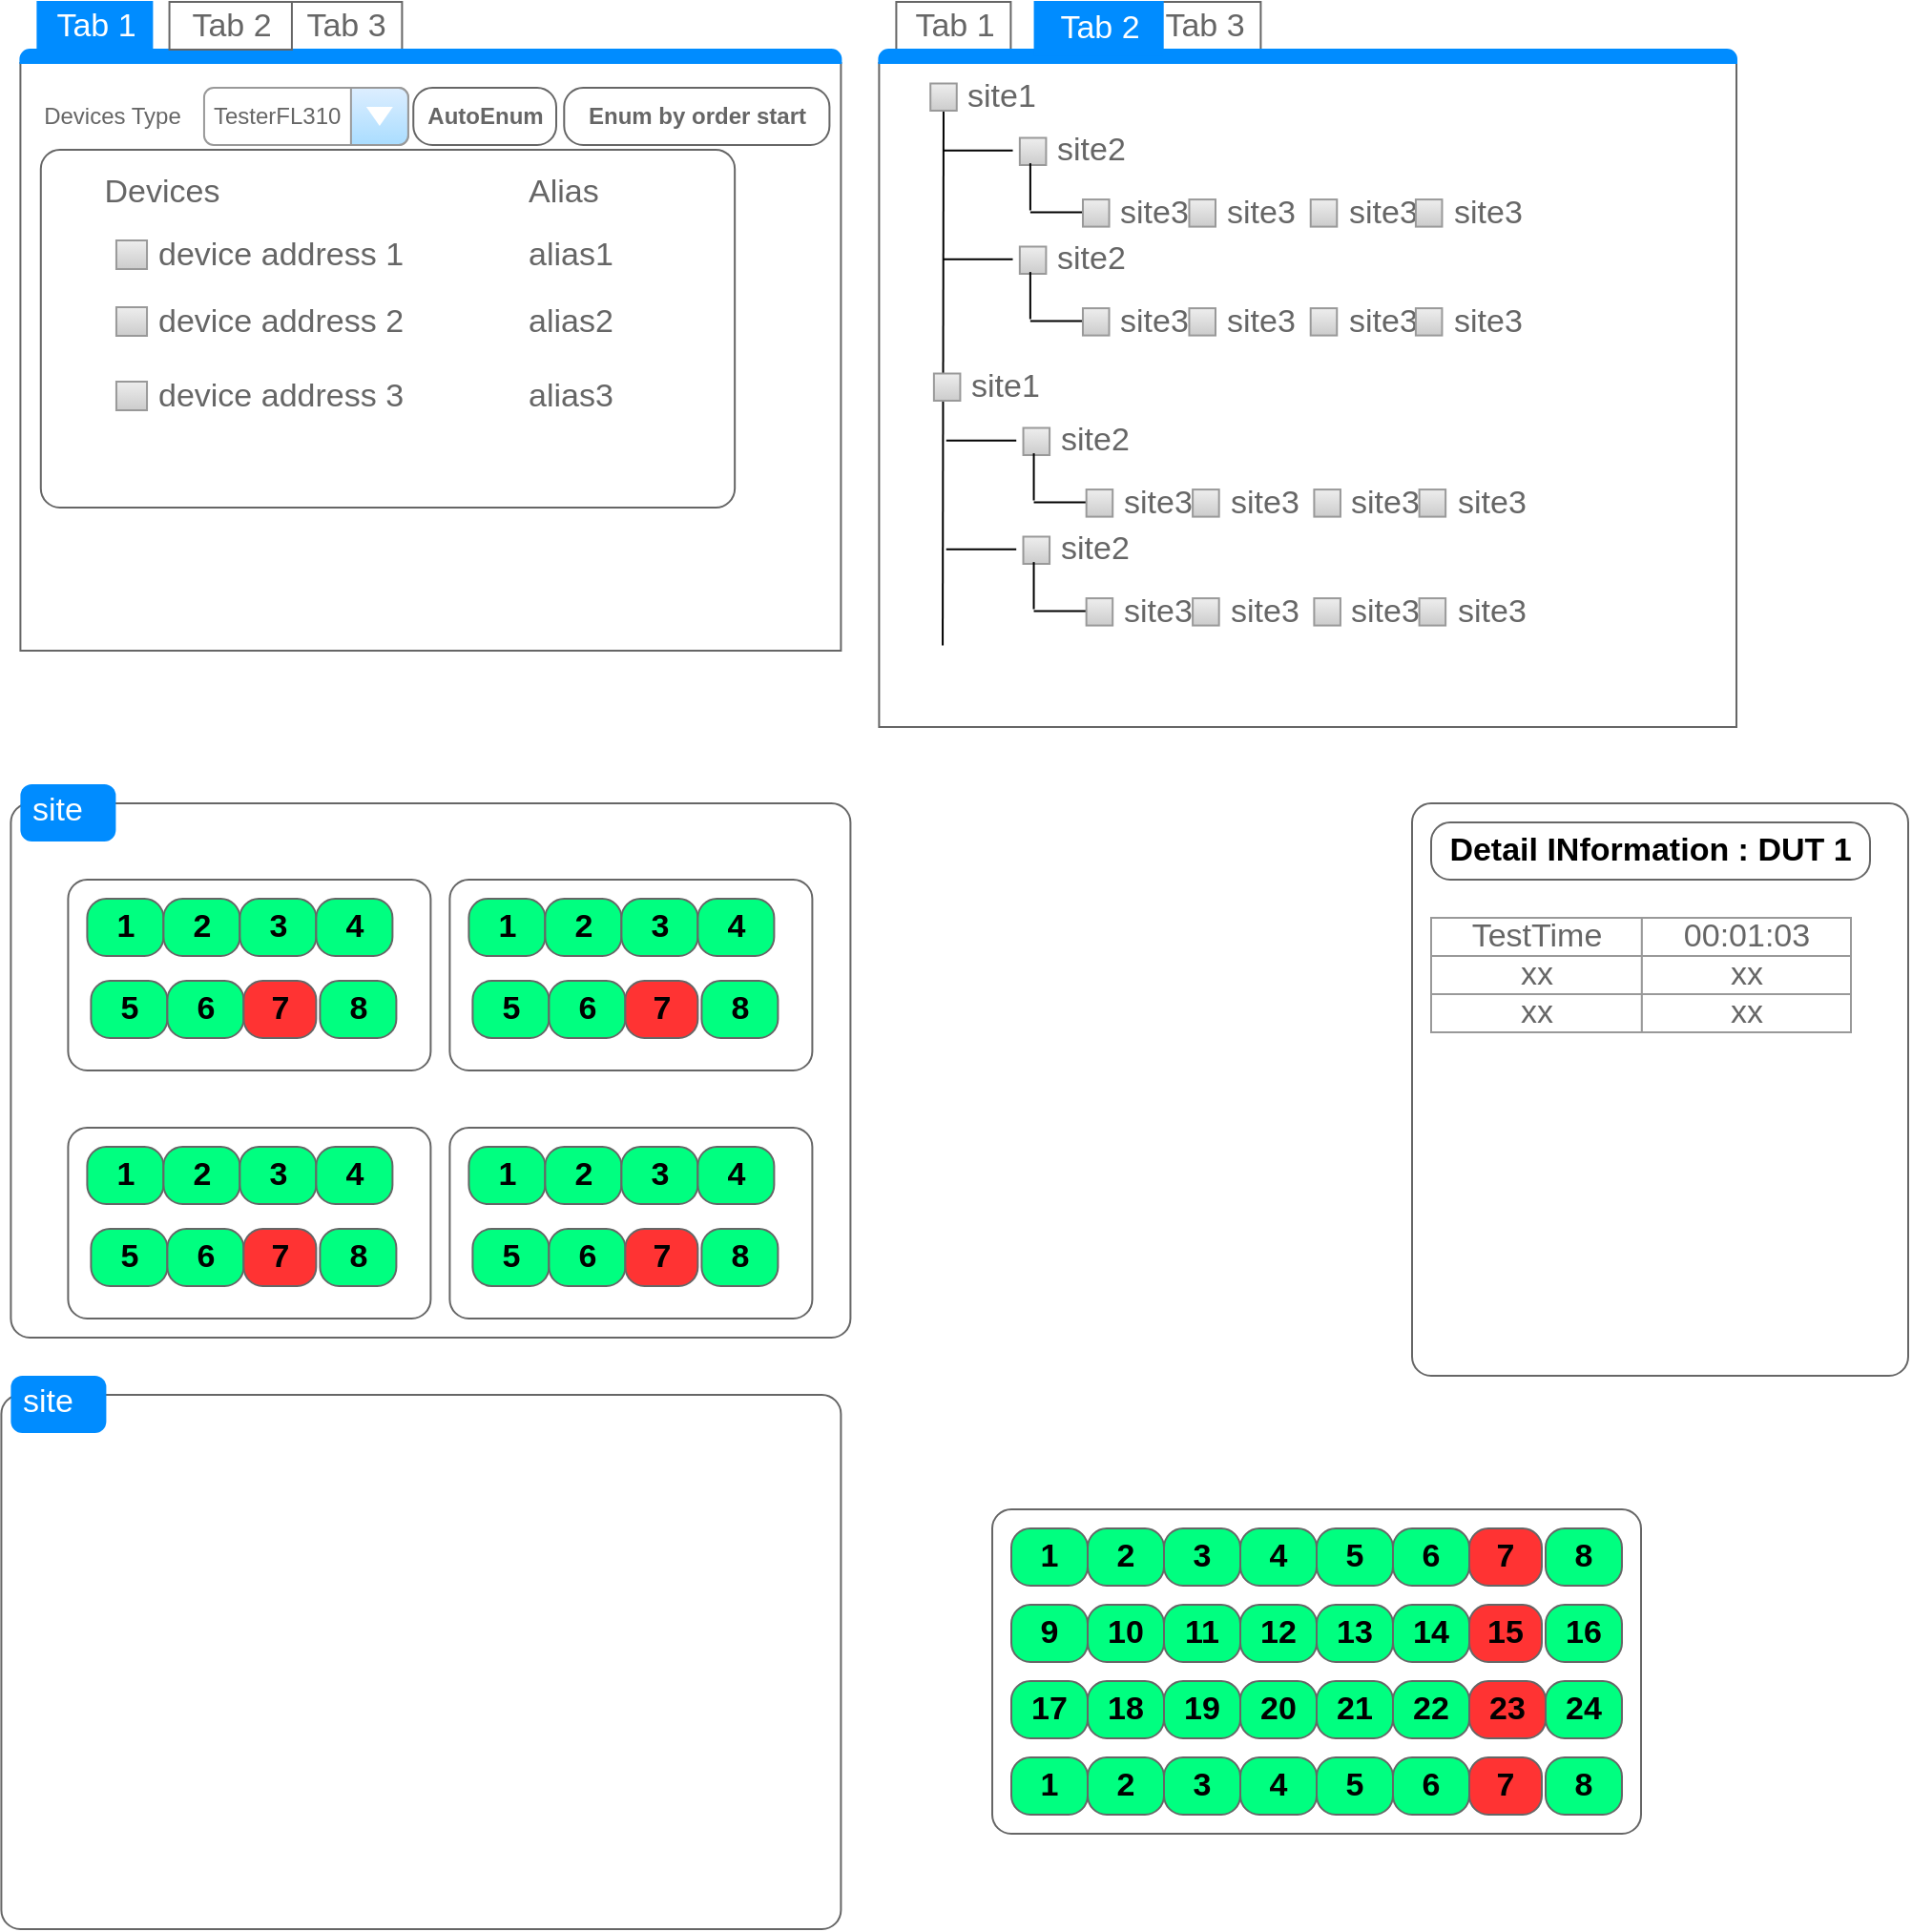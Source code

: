 <mxfile version="20.7.4" type="github">
  <diagram name="Page-1" id="2cc2dc42-3aac-f2a9-1cec-7a8b7cbee084">
    <mxGraphModel dx="1050" dy="548" grid="1" gridSize="10" guides="1" tooltips="1" connect="1" arrows="1" fold="1" page="1" pageScale="1" pageWidth="1100" pageHeight="850" background="#ffffff" math="0" shadow="0">
      <root>
        <mxCell id="0" />
        <mxCell id="1" parent="0" />
        <mxCell id="x5_-DXLLDjEPQp_z6z6p-1" value="" style="strokeWidth=1;shadow=0;dashed=0;align=center;html=1;shape=mxgraph.mockup.containers.marginRect2;rectMarginTop=32;strokeColor=#666666;gradientColor=none;fontSize=17;fontColor=#666666;" parent="1" vertex="1">
          <mxGeometry x="70.7" y="40" width="430" height="340" as="geometry" />
        </mxCell>
        <mxCell id="x5_-DXLLDjEPQp_z6z6p-3" value="Tab 1" style="strokeWidth=1;shadow=0;dashed=0;align=center;html=1;shape=mxgraph.mockup.containers.rrect;rSize=0;fontSize=17;fontColor=#ffffff;strokeColor=#008cff;fillColor=#008cff;" parent="x5_-DXLLDjEPQp_z6z6p-1" vertex="1">
          <mxGeometry width="60" height="25" relative="1" as="geometry">
            <mxPoint x="9" as="offset" />
          </mxGeometry>
        </mxCell>
        <mxCell id="x5_-DXLLDjEPQp_z6z6p-4" value="Tab 3" style="strokeColor=inherit;fillColor=inherit;gradientColor=inherit;strokeWidth=1;shadow=0;dashed=0;align=center;html=1;shape=mxgraph.mockup.containers.rrect;rSize=0;fontSize=17;fontColor=#666666;gradientColor=none;" parent="x5_-DXLLDjEPQp_z6z6p-1" vertex="1">
          <mxGeometry width="60" height="25" relative="1" as="geometry">
            <mxPoint x="140" as="offset" />
          </mxGeometry>
        </mxCell>
        <mxCell id="x5_-DXLLDjEPQp_z6z6p-5" value="" style="strokeWidth=1;shadow=0;dashed=0;align=center;html=1;shape=mxgraph.mockup.containers.topButton;rSize=5;strokeColor=#008cff;fillColor=#008cff;gradientColor=none;resizeWidth=1;movable=0;deletable=1;" parent="x5_-DXLLDjEPQp_z6z6p-1" vertex="1">
          <mxGeometry width="430.0" height="7" relative="1" as="geometry">
            <mxPoint y="25" as="offset" />
          </mxGeometry>
        </mxCell>
        <mxCell id="x5_-DXLLDjEPQp_z6z6p-7" value="Tab 2" style="strokeColor=inherit;fillColor=inherit;gradientColor=inherit;strokeWidth=1;shadow=0;dashed=0;align=center;html=1;shape=mxgraph.mockup.containers.rrect;rSize=0;fontSize=17;fontColor=#666666;gradientColor=none;" parent="x5_-DXLLDjEPQp_z6z6p-1" vertex="1">
          <mxGeometry x="78.085" width="64.179" height="25" as="geometry" />
        </mxCell>
        <mxCell id="x5_-DXLLDjEPQp_z6z6p-13" value="device address 1" style="strokeWidth=1;shadow=0;dashed=0;align=center;html=1;shape=mxgraph.mockup.forms.rrect;rSize=0;fillColor=#eeeeee;strokeColor=#999999;gradientColor=#cccccc;align=left;spacingLeft=4;fontSize=17;fontColor=#666666;labelPosition=right;" parent="x5_-DXLLDjEPQp_z6z6p-1" vertex="1">
          <mxGeometry x="50.274" y="125" width="16.045" height="15" as="geometry" />
        </mxCell>
        <mxCell id="x5_-DXLLDjEPQp_z6z6p-24" value="Devices" style="text;html=1;strokeColor=none;fillColor=none;align=center;verticalAlign=middle;whiteSpace=wrap;rounded=0;labelBorderColor=none;fontSize=17;fontColor=#666666;" parent="x5_-DXLLDjEPQp_z6z6p-1" vertex="1">
          <mxGeometry x="42.786" y="85" width="64.179" height="30" as="geometry" />
        </mxCell>
        <mxCell id="x5_-DXLLDjEPQp_z6z6p-25" value="Alias" style="text;html=1;strokeColor=none;fillColor=none;align=left;verticalAlign=middle;rounded=0;fontSize=17;fontColor=#666666;" parent="x5_-DXLLDjEPQp_z6z6p-1" vertex="1">
          <mxGeometry x="264.204" y="85" width="64.179" height="30" as="geometry" />
        </mxCell>
        <mxCell id="x5_-DXLLDjEPQp_z6z6p-26" value="alias1" style="text;html=1;strokeColor=none;fillColor=none;align=left;verticalAlign=middle;rounded=0;fontSize=17;fontColor=#666666;" parent="x5_-DXLLDjEPQp_z6z6p-1" vertex="1">
          <mxGeometry x="264.204" y="117.5" width="64.179" height="30" as="geometry" />
        </mxCell>
        <mxCell id="x5_-DXLLDjEPQp_z6z6p-27" value="device address 2" style="strokeWidth=1;shadow=0;dashed=0;align=center;html=1;shape=mxgraph.mockup.forms.rrect;rSize=0;fillColor=#eeeeee;strokeColor=#999999;gradientColor=#cccccc;align=left;spacingLeft=4;fontSize=17;fontColor=#666666;labelPosition=right;" parent="x5_-DXLLDjEPQp_z6z6p-1" vertex="1">
          <mxGeometry x="50.274" y="160" width="16.045" height="15" as="geometry" />
        </mxCell>
        <mxCell id="x5_-DXLLDjEPQp_z6z6p-28" value="alias2" style="text;html=1;strokeColor=none;fillColor=none;align=left;verticalAlign=middle;rounded=0;fontSize=17;fontColor=#666666;" parent="x5_-DXLLDjEPQp_z6z6p-1" vertex="1">
          <mxGeometry x="264.204" y="152.5" width="64.179" height="30" as="geometry" />
        </mxCell>
        <mxCell id="x5_-DXLLDjEPQp_z6z6p-29" value="device address 3" style="strokeWidth=1;shadow=0;dashed=0;align=center;html=1;shape=mxgraph.mockup.forms.rrect;rSize=0;fillColor=#eeeeee;strokeColor=#999999;gradientColor=#cccccc;align=left;spacingLeft=4;fontSize=17;fontColor=#666666;labelPosition=right;" parent="x5_-DXLLDjEPQp_z6z6p-1" vertex="1">
          <mxGeometry x="50.274" y="199" width="16.045" height="15" as="geometry" />
        </mxCell>
        <mxCell id="x5_-DXLLDjEPQp_z6z6p-30" value="alias3" style="text;html=1;strokeColor=none;fillColor=none;align=left;verticalAlign=middle;rounded=0;fontSize=17;fontColor=#666666;" parent="x5_-DXLLDjEPQp_z6z6p-1" vertex="1">
          <mxGeometry x="264.204" y="191.5" width="64.179" height="30" as="geometry" />
        </mxCell>
        <mxCell id="x5_-DXLLDjEPQp_z6z6p-41" value="" style="shape=mxgraph.mockup.containers.marginRect;rectMarginTop=10;strokeColor=#666666;strokeWidth=1;dashed=0;rounded=1;arcSize=5;recursiveResize=0;labelBorderColor=none;fontSize=17;fontColor=#666666;fillColor=none;" parent="x5_-DXLLDjEPQp_z6z6p-1" vertex="1">
          <mxGeometry x="10.697" y="67.5" width="363.682" height="197.5" as="geometry" />
        </mxCell>
        <mxCell id="x5_-DXLLDjEPQp_z6z6p-43" value="TesterFL310" style="strokeWidth=1;shadow=0;dashed=0;align=center;html=1;shape=mxgraph.mockup.forms.comboBox;strokeColor=#999999;fillColor=#ddeeff;align=left;fillColor2=#aaddff;mainText=;fontColor=#666666;fontSize=12;spacingLeft=3;labelBorderColor=none;" parent="x5_-DXLLDjEPQp_z6z6p-1" vertex="1">
          <mxGeometry x="96.269" y="45" width="106.965" height="30" as="geometry" />
        </mxCell>
        <mxCell id="x5_-DXLLDjEPQp_z6z6p-44" value="AutoEnum" style="strokeWidth=1;shadow=0;dashed=0;align=center;html=1;shape=mxgraph.mockup.buttons.button;strokeColor=#666666;fontColor=#666666;mainText=;buttonStyle=round;fontSize=12;fontStyle=1;fillColor=#FFFFFF;whiteSpace=wrap;labelBorderColor=none;" parent="x5_-DXLLDjEPQp_z6z6p-1" vertex="1">
          <mxGeometry x="205.93" y="45" width="74.876" height="30" as="geometry" />
        </mxCell>
        <mxCell id="x5_-DXLLDjEPQp_z6z6p-46" value="Enum by order start" style="strokeWidth=1;shadow=0;dashed=0;align=center;html=1;shape=mxgraph.mockup.buttons.button;strokeColor=#666666;fontColor=#666666;mainText=;buttonStyle=round;fontSize=12;fontStyle=1;fillColor=#FFFFFF;whiteSpace=wrap;labelBorderColor=none;" parent="x5_-DXLLDjEPQp_z6z6p-1" vertex="1">
          <mxGeometry x="284.945" y="45" width="139.055" height="30" as="geometry" />
        </mxCell>
        <mxCell id="x5_-DXLLDjEPQp_z6z6p-39" value="Devices Type" style="text;html=1;strokeColor=none;fillColor=none;align=center;verticalAlign=middle;whiteSpace=wrap;rounded=0;labelBorderColor=none;fontSize=12;fontColor=#666666;" parent="x5_-DXLLDjEPQp_z6z6p-1" vertex="1">
          <mxGeometry x="-10.697" y="45" width="117.662" height="30" as="geometry" />
        </mxCell>
        <mxCell id="x5_-DXLLDjEPQp_z6z6p-50" value="" style="strokeWidth=1;shadow=0;dashed=0;align=center;html=1;shape=mxgraph.mockup.containers.marginRect2;rectMarginTop=32;strokeColor=#666666;gradientColor=none;fontSize=17;fontColor=#666666;" parent="1" vertex="1">
          <mxGeometry x="520.7" y="40" width="449.3" height="380" as="geometry" />
        </mxCell>
        <mxCell id="x5_-DXLLDjEPQp_z6z6p-51" value="Tab 1" style="strokeColor=inherit;fillColor=inherit;gradientColor=inherit;strokeWidth=1;shadow=0;dashed=0;align=center;html=1;shape=mxgraph.mockup.containers.rrect;rSize=0;fontSize=17;fontColor=#666666;gradientColor=none;" parent="x5_-DXLLDjEPQp_z6z6p-50" vertex="1">
          <mxGeometry width="60" height="25" relative="1" as="geometry">
            <mxPoint x="9" as="offset" />
          </mxGeometry>
        </mxCell>
        <mxCell id="x5_-DXLLDjEPQp_z6z6p-52" value="Tab 3" style="strokeColor=inherit;fillColor=inherit;gradientColor=inherit;strokeWidth=1;shadow=0;dashed=0;align=center;html=1;shape=mxgraph.mockup.containers.rrect;rSize=0;fontSize=17;fontColor=#666666;gradientColor=none;" parent="x5_-DXLLDjEPQp_z6z6p-50" vertex="1">
          <mxGeometry width="60" height="25" relative="1" as="geometry">
            <mxPoint x="140" as="offset" />
          </mxGeometry>
        </mxCell>
        <mxCell id="x5_-DXLLDjEPQp_z6z6p-53" value="" style="strokeWidth=1;shadow=0;dashed=0;align=center;html=1;shape=mxgraph.mockup.containers.topButton;rSize=5;strokeColor=#008cff;fillColor=#008cff;gradientColor=none;resizeWidth=1;movable=0;deletable=1;" parent="x5_-DXLLDjEPQp_z6z6p-50" vertex="1">
          <mxGeometry width="449.3" height="7" relative="1" as="geometry">
            <mxPoint y="25" as="offset" />
          </mxGeometry>
        </mxCell>
        <mxCell id="x5_-DXLLDjEPQp_z6z6p-54" value="Tab 2" style="strokeColor=#008cff;fillColor=#008cff;gradientColor=inherit;strokeWidth=1;shadow=0;dashed=0;align=center;html=1;shape=mxgraph.mockup.containers.rrect;rSize=0;fontSize=17;fontColor=#ffffff;gradientColor=none;" parent="x5_-DXLLDjEPQp_z6z6p-50" vertex="1">
          <mxGeometry x="81.589" width="67.06" height="27.941" as="geometry" />
        </mxCell>
        <mxCell id="x5_-DXLLDjEPQp_z6z6p-71" style="edgeStyle=none;rounded=0;orthogonalLoop=1;jettySize=auto;html=1;fontFamily=Helvetica;fontSize=17;fontColor=#666666;endArrow=none;endFill=0;" parent="x5_-DXLLDjEPQp_z6z6p-50" source="x5_-DXLLDjEPQp_z6z6p-68" edge="1">
          <mxGeometry relative="1" as="geometry">
            <mxPoint x="33.332" y="337.25" as="targetPoint" />
          </mxGeometry>
        </mxCell>
        <mxCell id="x5_-DXLLDjEPQp_z6z6p-191" value="" style="group" parent="x5_-DXLLDjEPQp_z6z6p-50" vertex="1" connectable="0">
          <mxGeometry x="26.905" y="42.75" width="268.129" height="132.05" as="geometry" />
        </mxCell>
        <mxCell id="x5_-DXLLDjEPQp_z6z6p-68" value="site1" style="strokeWidth=1;shadow=0;dashed=0;align=center;html=1;shape=mxgraph.mockup.forms.rrect;rSize=0;fillColor=#eeeeee;strokeColor=#999999;gradientColor=#cccccc;align=left;spacingLeft=4;fontSize=17;fontColor=#666666;labelPosition=right;fontFamily=Helvetica;" parent="x5_-DXLLDjEPQp_z6z6p-191" vertex="1">
          <mxGeometry width="13.774" height="14.25" as="geometry" />
        </mxCell>
        <mxCell id="x5_-DXLLDjEPQp_z6z6p-180" value="" style="group" parent="x5_-DXLLDjEPQp_z6z6p-191" vertex="1" connectable="0">
          <mxGeometry x="6.437" y="28.5" width="261.692" height="46.55" as="geometry" />
        </mxCell>
        <mxCell id="x5_-DXLLDjEPQp_z6z6p-143" value="site2" style="strokeWidth=1;shadow=0;dashed=0;align=center;html=1;shape=mxgraph.mockup.forms.rrect;rSize=0;fillColor=#eeeeee;strokeColor=#999999;gradientColor=#cccccc;align=left;spacingLeft=4;fontSize=17;fontColor=#666666;labelPosition=right;fontFamily=Helvetica;" parent="x5_-DXLLDjEPQp_z6z6p-180" vertex="1">
          <mxGeometry x="40.394" width="13.774" height="14.25" as="geometry" />
        </mxCell>
        <mxCell id="x5_-DXLLDjEPQp_z6z6p-158" value="" style="edgeStyle=none;orthogonalLoop=1;jettySize=auto;html=1;rounded=0;fontFamily=Helvetica;fontSize=17;fontColor=#666666;endArrow=none;endFill=0;" parent="x5_-DXLLDjEPQp_z6z6p-180" edge="1">
          <mxGeometry width="80" relative="1" as="geometry">
            <mxPoint x="45.903" y="38.95" as="sourcePoint" />
            <mxPoint x="73.451" y="38.95" as="targetPoint" />
            <Array as="points" />
          </mxGeometry>
        </mxCell>
        <mxCell id="x5_-DXLLDjEPQp_z6z6p-160" value="" style="edgeStyle=none;orthogonalLoop=1;jettySize=auto;html=1;rounded=0;fontFamily=Helvetica;fontSize=17;fontColor=#666666;endArrow=none;endFill=0;" parent="x5_-DXLLDjEPQp_z6z6p-180" edge="1">
          <mxGeometry width="80" relative="1" as="geometry">
            <mxPoint x="45.903" y="13.3" as="sourcePoint" />
            <mxPoint x="45.903" y="38.0" as="targetPoint" />
            <Array as="points" />
          </mxGeometry>
        </mxCell>
        <mxCell id="x5_-DXLLDjEPQp_z6z6p-161" value="" style="edgeStyle=none;orthogonalLoop=1;jettySize=auto;html=1;rounded=0;fontFamily=Helvetica;fontSize=17;fontColor=#666666;endArrow=none;endFill=0;entryX=-0.267;entryY=0.467;entryDx=0;entryDy=0;entryPerimeter=0;" parent="x5_-DXLLDjEPQp_z6z6p-180" edge="1">
          <mxGeometry width="80" relative="1" as="geometry">
            <mxPoint y="6.65" as="sourcePoint" />
            <mxPoint x="36.725" y="6.655" as="targetPoint" />
            <Array as="points" />
          </mxGeometry>
        </mxCell>
        <mxCell id="x5_-DXLLDjEPQp_z6z6p-179" value="" style="group" parent="x5_-DXLLDjEPQp_z6z6p-180" vertex="1" connectable="0">
          <mxGeometry x="73.451" y="32.3" width="188.241" height="14.25" as="geometry" />
        </mxCell>
        <mxCell id="x5_-DXLLDjEPQp_z6z6p-145" value="site3" style="strokeWidth=1;shadow=0;dashed=0;align=center;html=1;shape=mxgraph.mockup.forms.rrect;rSize=0;fillColor=#eeeeee;strokeColor=#999999;gradientColor=#cccccc;align=left;spacingLeft=4;fontSize=17;fontColor=#666666;labelPosition=right;fontFamily=Helvetica;" parent="x5_-DXLLDjEPQp_z6z6p-179" vertex="1">
          <mxGeometry width="13.774" height="14.25" as="geometry" />
        </mxCell>
        <mxCell id="x5_-DXLLDjEPQp_z6z6p-176" value="site3" style="strokeWidth=1;shadow=0;dashed=0;align=center;html=1;shape=mxgraph.mockup.forms.rrect;rSize=0;fillColor=#eeeeee;strokeColor=#999999;gradientColor=#cccccc;align=left;spacingLeft=4;fontSize=17;fontColor=#666666;labelPosition=right;fontFamily=Helvetica;" parent="x5_-DXLLDjEPQp_z6z6p-179" vertex="1">
          <mxGeometry x="55.738" width="13.774" height="14.25" as="geometry" />
        </mxCell>
        <mxCell id="x5_-DXLLDjEPQp_z6z6p-177" value="site3" style="strokeWidth=1;shadow=0;dashed=0;align=center;html=1;shape=mxgraph.mockup.forms.rrect;rSize=0;fillColor=#eeeeee;strokeColor=#999999;gradientColor=#cccccc;align=left;spacingLeft=4;fontSize=17;fontColor=#666666;labelPosition=right;fontFamily=Helvetica;" parent="x5_-DXLLDjEPQp_z6z6p-179" vertex="1">
          <mxGeometry x="119.373" width="13.774" height="14.25" as="geometry" />
        </mxCell>
        <mxCell id="x5_-DXLLDjEPQp_z6z6p-178" value="site3" style="strokeWidth=1;shadow=0;dashed=0;align=center;html=1;shape=mxgraph.mockup.forms.rrect;rSize=0;fillColor=#eeeeee;strokeColor=#999999;gradientColor=#cccccc;align=left;spacingLeft=4;fontSize=17;fontColor=#666666;labelPosition=right;fontFamily=Helvetica;" parent="x5_-DXLLDjEPQp_z6z6p-179" vertex="1">
          <mxGeometry x="174.468" width="13.774" height="14.25" as="geometry" />
        </mxCell>
        <mxCell id="x5_-DXLLDjEPQp_z6z6p-181" value="" style="group" parent="x5_-DXLLDjEPQp_z6z6p-191" vertex="1" connectable="0">
          <mxGeometry x="6.428" y="85.5" width="261.692" height="46.55" as="geometry" />
        </mxCell>
        <mxCell id="x5_-DXLLDjEPQp_z6z6p-182" value="site2" style="strokeWidth=1;shadow=0;dashed=0;align=center;html=1;shape=mxgraph.mockup.forms.rrect;rSize=0;fillColor=#eeeeee;strokeColor=#999999;gradientColor=#cccccc;align=left;spacingLeft=4;fontSize=17;fontColor=#666666;labelPosition=right;fontFamily=Helvetica;" parent="x5_-DXLLDjEPQp_z6z6p-181" vertex="1">
          <mxGeometry x="40.394" width="13.774" height="14.25" as="geometry" />
        </mxCell>
        <mxCell id="x5_-DXLLDjEPQp_z6z6p-183" value="" style="edgeStyle=none;orthogonalLoop=1;jettySize=auto;html=1;rounded=0;fontFamily=Helvetica;fontSize=17;fontColor=#666666;endArrow=none;endFill=0;" parent="x5_-DXLLDjEPQp_z6z6p-181" edge="1">
          <mxGeometry width="80" relative="1" as="geometry">
            <mxPoint x="45.903" y="38.95" as="sourcePoint" />
            <mxPoint x="73.451" y="38.95" as="targetPoint" />
            <Array as="points" />
          </mxGeometry>
        </mxCell>
        <mxCell id="x5_-DXLLDjEPQp_z6z6p-184" value="" style="edgeStyle=none;orthogonalLoop=1;jettySize=auto;html=1;rounded=0;fontFamily=Helvetica;fontSize=17;fontColor=#666666;endArrow=none;endFill=0;" parent="x5_-DXLLDjEPQp_z6z6p-181" edge="1">
          <mxGeometry width="80" relative="1" as="geometry">
            <mxPoint x="45.903" y="13.3" as="sourcePoint" />
            <mxPoint x="45.903" y="38.0" as="targetPoint" />
            <Array as="points" />
          </mxGeometry>
        </mxCell>
        <mxCell id="x5_-DXLLDjEPQp_z6z6p-185" value="" style="edgeStyle=none;orthogonalLoop=1;jettySize=auto;html=1;rounded=0;fontFamily=Helvetica;fontSize=17;fontColor=#666666;endArrow=none;endFill=0;entryX=-0.267;entryY=0.467;entryDx=0;entryDy=0;entryPerimeter=0;" parent="x5_-DXLLDjEPQp_z6z6p-181" edge="1">
          <mxGeometry width="80" relative="1" as="geometry">
            <mxPoint y="6.65" as="sourcePoint" />
            <mxPoint x="36.725" y="6.655" as="targetPoint" />
            <Array as="points" />
          </mxGeometry>
        </mxCell>
        <mxCell id="x5_-DXLLDjEPQp_z6z6p-186" value="" style="group" parent="x5_-DXLLDjEPQp_z6z6p-181" vertex="1" connectable="0">
          <mxGeometry x="73.451" y="32.3" width="188.241" height="14.25" as="geometry" />
        </mxCell>
        <mxCell id="x5_-DXLLDjEPQp_z6z6p-187" value="site3" style="strokeWidth=1;shadow=0;dashed=0;align=center;html=1;shape=mxgraph.mockup.forms.rrect;rSize=0;fillColor=#eeeeee;strokeColor=#999999;gradientColor=#cccccc;align=left;spacingLeft=4;fontSize=17;fontColor=#666666;labelPosition=right;fontFamily=Helvetica;" parent="x5_-DXLLDjEPQp_z6z6p-186" vertex="1">
          <mxGeometry width="13.774" height="14.25" as="geometry" />
        </mxCell>
        <mxCell id="x5_-DXLLDjEPQp_z6z6p-188" value="site3" style="strokeWidth=1;shadow=0;dashed=0;align=center;html=1;shape=mxgraph.mockup.forms.rrect;rSize=0;fillColor=#eeeeee;strokeColor=#999999;gradientColor=#cccccc;align=left;spacingLeft=4;fontSize=17;fontColor=#666666;labelPosition=right;fontFamily=Helvetica;" parent="x5_-DXLLDjEPQp_z6z6p-186" vertex="1">
          <mxGeometry x="55.738" width="13.774" height="14.25" as="geometry" />
        </mxCell>
        <mxCell id="x5_-DXLLDjEPQp_z6z6p-189" value="site3" style="strokeWidth=1;shadow=0;dashed=0;align=center;html=1;shape=mxgraph.mockup.forms.rrect;rSize=0;fillColor=#eeeeee;strokeColor=#999999;gradientColor=#cccccc;align=left;spacingLeft=4;fontSize=17;fontColor=#666666;labelPosition=right;fontFamily=Helvetica;" parent="x5_-DXLLDjEPQp_z6z6p-186" vertex="1">
          <mxGeometry x="119.373" width="13.774" height="14.25" as="geometry" />
        </mxCell>
        <mxCell id="x5_-DXLLDjEPQp_z6z6p-190" value="site3" style="strokeWidth=1;shadow=0;dashed=0;align=center;html=1;shape=mxgraph.mockup.forms.rrect;rSize=0;fillColor=#eeeeee;strokeColor=#999999;gradientColor=#cccccc;align=left;spacingLeft=4;fontSize=17;fontColor=#666666;labelPosition=right;fontFamily=Helvetica;" parent="x5_-DXLLDjEPQp_z6z6p-186" vertex="1">
          <mxGeometry x="174.468" width="13.774" height="14.25" as="geometry" />
        </mxCell>
        <mxCell id="x5_-DXLLDjEPQp_z6z6p-214" value="" style="group" parent="x5_-DXLLDjEPQp_z6z6p-50" vertex="1" connectable="0">
          <mxGeometry x="28.741" y="194.75" width="268.129" height="132.05" as="geometry" />
        </mxCell>
        <mxCell id="x5_-DXLLDjEPQp_z6z6p-215" value="site1" style="strokeWidth=1;shadow=0;dashed=0;align=center;html=1;shape=mxgraph.mockup.forms.rrect;rSize=0;fillColor=#eeeeee;strokeColor=#999999;gradientColor=#cccccc;align=left;spacingLeft=4;fontSize=17;fontColor=#666666;labelPosition=right;fontFamily=Helvetica;" parent="x5_-DXLLDjEPQp_z6z6p-214" vertex="1">
          <mxGeometry width="13.774" height="14.25" as="geometry" />
        </mxCell>
        <mxCell id="x5_-DXLLDjEPQp_z6z6p-216" value="" style="group" parent="x5_-DXLLDjEPQp_z6z6p-214" vertex="1" connectable="0">
          <mxGeometry x="6.437" y="28.5" width="261.692" height="46.55" as="geometry" />
        </mxCell>
        <mxCell id="x5_-DXLLDjEPQp_z6z6p-217" value="site2" style="strokeWidth=1;shadow=0;dashed=0;align=center;html=1;shape=mxgraph.mockup.forms.rrect;rSize=0;fillColor=#eeeeee;strokeColor=#999999;gradientColor=#cccccc;align=left;spacingLeft=4;fontSize=17;fontColor=#666666;labelPosition=right;fontFamily=Helvetica;" parent="x5_-DXLLDjEPQp_z6z6p-216" vertex="1">
          <mxGeometry x="40.394" width="13.774" height="14.25" as="geometry" />
        </mxCell>
        <mxCell id="x5_-DXLLDjEPQp_z6z6p-218" value="" style="edgeStyle=none;orthogonalLoop=1;jettySize=auto;html=1;rounded=0;fontFamily=Helvetica;fontSize=17;fontColor=#666666;endArrow=none;endFill=0;" parent="x5_-DXLLDjEPQp_z6z6p-216" edge="1">
          <mxGeometry width="80" relative="1" as="geometry">
            <mxPoint x="45.903" y="38.95" as="sourcePoint" />
            <mxPoint x="73.451" y="38.95" as="targetPoint" />
            <Array as="points" />
          </mxGeometry>
        </mxCell>
        <mxCell id="x5_-DXLLDjEPQp_z6z6p-219" value="" style="edgeStyle=none;orthogonalLoop=1;jettySize=auto;html=1;rounded=0;fontFamily=Helvetica;fontSize=17;fontColor=#666666;endArrow=none;endFill=0;" parent="x5_-DXLLDjEPQp_z6z6p-216" edge="1">
          <mxGeometry width="80" relative="1" as="geometry">
            <mxPoint x="45.903" y="13.3" as="sourcePoint" />
            <mxPoint x="45.903" y="38.0" as="targetPoint" />
            <Array as="points" />
          </mxGeometry>
        </mxCell>
        <mxCell id="x5_-DXLLDjEPQp_z6z6p-220" value="" style="edgeStyle=none;orthogonalLoop=1;jettySize=auto;html=1;rounded=0;fontFamily=Helvetica;fontSize=17;fontColor=#666666;endArrow=none;endFill=0;entryX=-0.267;entryY=0.467;entryDx=0;entryDy=0;entryPerimeter=0;" parent="x5_-DXLLDjEPQp_z6z6p-216" edge="1">
          <mxGeometry width="80" relative="1" as="geometry">
            <mxPoint y="6.65" as="sourcePoint" />
            <mxPoint x="36.725" y="6.655" as="targetPoint" />
            <Array as="points" />
          </mxGeometry>
        </mxCell>
        <mxCell id="x5_-DXLLDjEPQp_z6z6p-221" value="" style="group" parent="x5_-DXLLDjEPQp_z6z6p-216" vertex="1" connectable="0">
          <mxGeometry x="73.451" y="32.3" width="188.241" height="14.25" as="geometry" />
        </mxCell>
        <mxCell id="x5_-DXLLDjEPQp_z6z6p-222" value="site3" style="strokeWidth=1;shadow=0;dashed=0;align=center;html=1;shape=mxgraph.mockup.forms.rrect;rSize=0;fillColor=#eeeeee;strokeColor=#999999;gradientColor=#cccccc;align=left;spacingLeft=4;fontSize=17;fontColor=#666666;labelPosition=right;fontFamily=Helvetica;" parent="x5_-DXLLDjEPQp_z6z6p-221" vertex="1">
          <mxGeometry width="13.774" height="14.25" as="geometry" />
        </mxCell>
        <mxCell id="x5_-DXLLDjEPQp_z6z6p-223" value="site3" style="strokeWidth=1;shadow=0;dashed=0;align=center;html=1;shape=mxgraph.mockup.forms.rrect;rSize=0;fillColor=#eeeeee;strokeColor=#999999;gradientColor=#cccccc;align=left;spacingLeft=4;fontSize=17;fontColor=#666666;labelPosition=right;fontFamily=Helvetica;" parent="x5_-DXLLDjEPQp_z6z6p-221" vertex="1">
          <mxGeometry x="55.738" width="13.774" height="14.25" as="geometry" />
        </mxCell>
        <mxCell id="x5_-DXLLDjEPQp_z6z6p-224" value="site3" style="strokeWidth=1;shadow=0;dashed=0;align=center;html=1;shape=mxgraph.mockup.forms.rrect;rSize=0;fillColor=#eeeeee;strokeColor=#999999;gradientColor=#cccccc;align=left;spacingLeft=4;fontSize=17;fontColor=#666666;labelPosition=right;fontFamily=Helvetica;" parent="x5_-DXLLDjEPQp_z6z6p-221" vertex="1">
          <mxGeometry x="119.373" width="13.774" height="14.25" as="geometry" />
        </mxCell>
        <mxCell id="x5_-DXLLDjEPQp_z6z6p-225" value="site3" style="strokeWidth=1;shadow=0;dashed=0;align=center;html=1;shape=mxgraph.mockup.forms.rrect;rSize=0;fillColor=#eeeeee;strokeColor=#999999;gradientColor=#cccccc;align=left;spacingLeft=4;fontSize=17;fontColor=#666666;labelPosition=right;fontFamily=Helvetica;" parent="x5_-DXLLDjEPQp_z6z6p-221" vertex="1">
          <mxGeometry x="174.468" width="13.774" height="14.25" as="geometry" />
        </mxCell>
        <mxCell id="x5_-DXLLDjEPQp_z6z6p-226" value="" style="group" parent="x5_-DXLLDjEPQp_z6z6p-214" vertex="1" connectable="0">
          <mxGeometry x="6.428" y="85.5" width="261.692" height="46.55" as="geometry" />
        </mxCell>
        <mxCell id="x5_-DXLLDjEPQp_z6z6p-227" value="site2" style="strokeWidth=1;shadow=0;dashed=0;align=center;html=1;shape=mxgraph.mockup.forms.rrect;rSize=0;fillColor=#eeeeee;strokeColor=#999999;gradientColor=#cccccc;align=left;spacingLeft=4;fontSize=17;fontColor=#666666;labelPosition=right;fontFamily=Helvetica;" parent="x5_-DXLLDjEPQp_z6z6p-226" vertex="1">
          <mxGeometry x="40.394" width="13.774" height="14.25" as="geometry" />
        </mxCell>
        <mxCell id="x5_-DXLLDjEPQp_z6z6p-228" value="" style="edgeStyle=none;orthogonalLoop=1;jettySize=auto;html=1;rounded=0;fontFamily=Helvetica;fontSize=17;fontColor=#666666;endArrow=none;endFill=0;" parent="x5_-DXLLDjEPQp_z6z6p-226" edge="1">
          <mxGeometry width="80" relative="1" as="geometry">
            <mxPoint x="45.903" y="38.95" as="sourcePoint" />
            <mxPoint x="73.451" y="38.95" as="targetPoint" />
            <Array as="points" />
          </mxGeometry>
        </mxCell>
        <mxCell id="x5_-DXLLDjEPQp_z6z6p-229" value="" style="edgeStyle=none;orthogonalLoop=1;jettySize=auto;html=1;rounded=0;fontFamily=Helvetica;fontSize=17;fontColor=#666666;endArrow=none;endFill=0;" parent="x5_-DXLLDjEPQp_z6z6p-226" edge="1">
          <mxGeometry width="80" relative="1" as="geometry">
            <mxPoint x="45.903" y="13.3" as="sourcePoint" />
            <mxPoint x="45.903" y="38.0" as="targetPoint" />
            <Array as="points" />
          </mxGeometry>
        </mxCell>
        <mxCell id="x5_-DXLLDjEPQp_z6z6p-230" value="" style="edgeStyle=none;orthogonalLoop=1;jettySize=auto;html=1;rounded=0;fontFamily=Helvetica;fontSize=17;fontColor=#666666;endArrow=none;endFill=0;entryX=-0.267;entryY=0.467;entryDx=0;entryDy=0;entryPerimeter=0;" parent="x5_-DXLLDjEPQp_z6z6p-226" edge="1">
          <mxGeometry width="80" relative="1" as="geometry">
            <mxPoint y="6.65" as="sourcePoint" />
            <mxPoint x="36.725" y="6.655" as="targetPoint" />
            <Array as="points" />
          </mxGeometry>
        </mxCell>
        <mxCell id="x5_-DXLLDjEPQp_z6z6p-231" value="" style="group" parent="x5_-DXLLDjEPQp_z6z6p-226" vertex="1" connectable="0">
          <mxGeometry x="73.451" y="32.3" width="188.241" height="14.25" as="geometry" />
        </mxCell>
        <mxCell id="x5_-DXLLDjEPQp_z6z6p-232" value="site3" style="strokeWidth=1;shadow=0;dashed=0;align=center;html=1;shape=mxgraph.mockup.forms.rrect;rSize=0;fillColor=#eeeeee;strokeColor=#999999;gradientColor=#cccccc;align=left;spacingLeft=4;fontSize=17;fontColor=#666666;labelPosition=right;fontFamily=Helvetica;" parent="x5_-DXLLDjEPQp_z6z6p-231" vertex="1">
          <mxGeometry width="13.774" height="14.25" as="geometry" />
        </mxCell>
        <mxCell id="x5_-DXLLDjEPQp_z6z6p-233" value="site3" style="strokeWidth=1;shadow=0;dashed=0;align=center;html=1;shape=mxgraph.mockup.forms.rrect;rSize=0;fillColor=#eeeeee;strokeColor=#999999;gradientColor=#cccccc;align=left;spacingLeft=4;fontSize=17;fontColor=#666666;labelPosition=right;fontFamily=Helvetica;" parent="x5_-DXLLDjEPQp_z6z6p-231" vertex="1">
          <mxGeometry x="55.738" width="13.774" height="14.25" as="geometry" />
        </mxCell>
        <mxCell id="x5_-DXLLDjEPQp_z6z6p-234" value="site3" style="strokeWidth=1;shadow=0;dashed=0;align=center;html=1;shape=mxgraph.mockup.forms.rrect;rSize=0;fillColor=#eeeeee;strokeColor=#999999;gradientColor=#cccccc;align=left;spacingLeft=4;fontSize=17;fontColor=#666666;labelPosition=right;fontFamily=Helvetica;" parent="x5_-DXLLDjEPQp_z6z6p-231" vertex="1">
          <mxGeometry x="119.373" width="13.774" height="14.25" as="geometry" />
        </mxCell>
        <mxCell id="x5_-DXLLDjEPQp_z6z6p-235" value="site3" style="strokeWidth=1;shadow=0;dashed=0;align=center;html=1;shape=mxgraph.mockup.forms.rrect;rSize=0;fillColor=#eeeeee;strokeColor=#999999;gradientColor=#cccccc;align=left;spacingLeft=4;fontSize=17;fontColor=#666666;labelPosition=right;fontFamily=Helvetica;" parent="x5_-DXLLDjEPQp_z6z6p-231" vertex="1">
          <mxGeometry x="174.468" width="13.774" height="14.25" as="geometry" />
        </mxCell>
        <mxCell id="x5_-DXLLDjEPQp_z6z6p-289" value="" style="shape=mxgraph.mockup.containers.marginRect;rectMarginTop=10;strokeColor=#666666;strokeWidth=1;dashed=0;rounded=1;arcSize=5;recursiveResize=0;shadow=0;fontFamily=Helvetica;fontSize=17;fontColor=#666666;fillColor=default;gradientColor=none;html=1;" parent="1" vertex="1">
          <mxGeometry x="65.7" y="450" width="440" height="290" as="geometry" />
        </mxCell>
        <mxCell id="x5_-DXLLDjEPQp_z6z6p-290" value="site" style="shape=rect;strokeColor=none;fillColor=#008cff;strokeWidth=1;dashed=0;rounded=1;arcSize=20;fontColor=#ffffff;fontSize=17;spacing=2;spacingTop=-2;align=left;autosize=1;spacingLeft=4;resizeWidth=0;resizeHeight=0;perimeter=none;shadow=0;fontFamily=Helvetica;html=1;" parent="x5_-DXLLDjEPQp_z6z6p-289" vertex="1">
          <mxGeometry x="5" width="50" height="30" as="geometry" />
        </mxCell>
        <mxCell id="x5_-DXLLDjEPQp_z6z6p-303" value="" style="group" parent="x5_-DXLLDjEPQp_z6z6p-289" vertex="1" connectable="0">
          <mxGeometry x="30" y="40" width="190" height="110" as="geometry" />
        </mxCell>
        <mxCell id="x5_-DXLLDjEPQp_z6z6p-293" value="" style="shape=mxgraph.mockup.containers.marginRect;rectMarginTop=10;strokeColor=#666666;strokeWidth=1;dashed=0;rounded=1;arcSize=5;recursiveResize=0;shadow=0;fontFamily=Helvetica;fontSize=17;fontColor=#666666;fillColor=default;gradientColor=none;html=1;" parent="x5_-DXLLDjEPQp_z6z6p-303" vertex="1">
          <mxGeometry width="190" height="110" as="geometry" />
        </mxCell>
        <mxCell id="x5_-DXLLDjEPQp_z6z6p-295" value="1" style="strokeWidth=1;shadow=0;dashed=0;align=center;html=1;shape=mxgraph.mockup.buttons.button;strokeColor=#666666;fontColor=#000000;mainText=;buttonStyle=round;fontSize=17;fontStyle=1;fillColor=#00FF80;whiteSpace=wrap;fontFamily=Helvetica;" parent="x5_-DXLLDjEPQp_z6z6p-303" vertex="1">
          <mxGeometry x="10" y="20" width="40" height="30" as="geometry" />
        </mxCell>
        <mxCell id="x5_-DXLLDjEPQp_z6z6p-296" value="2" style="strokeWidth=1;shadow=0;dashed=0;align=center;html=1;shape=mxgraph.mockup.buttons.button;strokeColor=#666666;fontColor=#000000;mainText=;buttonStyle=round;fontSize=17;fontStyle=1;fillColor=#00FF80;whiteSpace=wrap;fontFamily=Helvetica;" parent="x5_-DXLLDjEPQp_z6z6p-303" vertex="1">
          <mxGeometry x="50" y="20" width="40" height="30" as="geometry" />
        </mxCell>
        <mxCell id="x5_-DXLLDjEPQp_z6z6p-297" value="3" style="strokeWidth=1;shadow=0;dashed=0;align=center;html=1;shape=mxgraph.mockup.buttons.button;strokeColor=#666666;fontColor=#000000;mainText=;buttonStyle=round;fontSize=17;fontStyle=1;fillColor=#00FF80;whiteSpace=wrap;fontFamily=Helvetica;" parent="x5_-DXLLDjEPQp_z6z6p-303" vertex="1">
          <mxGeometry x="90" y="20" width="40" height="30" as="geometry" />
        </mxCell>
        <mxCell id="x5_-DXLLDjEPQp_z6z6p-298" value="4" style="strokeWidth=1;shadow=0;dashed=0;align=center;html=1;shape=mxgraph.mockup.buttons.button;strokeColor=#666666;fontColor=#000000;mainText=;buttonStyle=round;fontSize=17;fontStyle=1;fillColor=#00FF80;whiteSpace=wrap;fontFamily=Helvetica;" parent="x5_-DXLLDjEPQp_z6z6p-303" vertex="1">
          <mxGeometry x="130" y="20" width="40" height="30" as="geometry" />
        </mxCell>
        <mxCell id="x5_-DXLLDjEPQp_z6z6p-299" value="5" style="strokeWidth=1;shadow=0;dashed=0;align=center;html=1;shape=mxgraph.mockup.buttons.button;strokeColor=#666666;fontColor=#000000;mainText=;buttonStyle=round;fontSize=17;fontStyle=1;fillColor=#00FF80;whiteSpace=wrap;fontFamily=Helvetica;" parent="x5_-DXLLDjEPQp_z6z6p-303" vertex="1">
          <mxGeometry x="12" y="63" width="40" height="30" as="geometry" />
        </mxCell>
        <mxCell id="x5_-DXLLDjEPQp_z6z6p-300" value="6" style="strokeWidth=1;shadow=0;dashed=0;align=center;html=1;shape=mxgraph.mockup.buttons.button;strokeColor=#666666;fontColor=#000000;mainText=;buttonStyle=round;fontSize=17;fontStyle=1;fillColor=#00FF80;whiteSpace=wrap;fontFamily=Helvetica;" parent="x5_-DXLLDjEPQp_z6z6p-303" vertex="1">
          <mxGeometry x="52" y="63" width="40" height="30" as="geometry" />
        </mxCell>
        <mxCell id="x5_-DXLLDjEPQp_z6z6p-301" value="7" style="strokeWidth=1;shadow=0;dashed=0;align=center;html=1;shape=mxgraph.mockup.buttons.button;strokeColor=#666666;fontColor=#000000;mainText=;buttonStyle=round;fontSize=17;fontStyle=1;fillColor=#FF3333;whiteSpace=wrap;fontFamily=Helvetica;" parent="x5_-DXLLDjEPQp_z6z6p-303" vertex="1">
          <mxGeometry x="92" y="63" width="38" height="30" as="geometry" />
        </mxCell>
        <mxCell id="x5_-DXLLDjEPQp_z6z6p-302" value="8" style="strokeWidth=1;shadow=0;dashed=0;align=center;html=1;shape=mxgraph.mockup.buttons.button;strokeColor=#666666;fontColor=#000000;mainText=;buttonStyle=round;fontSize=17;fontStyle=1;fillColor=#00FF80;whiteSpace=wrap;fontFamily=Helvetica;" parent="x5_-DXLLDjEPQp_z6z6p-303" vertex="1">
          <mxGeometry x="132" y="63" width="40" height="30" as="geometry" />
        </mxCell>
        <mxCell id="x5_-DXLLDjEPQp_z6z6p-304" value="" style="group" parent="x5_-DXLLDjEPQp_z6z6p-289" vertex="1" connectable="0">
          <mxGeometry x="230" y="40" width="190" height="110" as="geometry" />
        </mxCell>
        <mxCell id="x5_-DXLLDjEPQp_z6z6p-305" value="" style="shape=mxgraph.mockup.containers.marginRect;rectMarginTop=10;strokeColor=#666666;strokeWidth=1;dashed=0;rounded=1;arcSize=5;recursiveResize=0;shadow=0;fontFamily=Helvetica;fontSize=17;fontColor=#666666;fillColor=default;gradientColor=none;html=1;" parent="x5_-DXLLDjEPQp_z6z6p-304" vertex="1">
          <mxGeometry width="190" height="110" as="geometry" />
        </mxCell>
        <mxCell id="x5_-DXLLDjEPQp_z6z6p-306" value="1" style="strokeWidth=1;shadow=0;dashed=0;align=center;html=1;shape=mxgraph.mockup.buttons.button;strokeColor=#666666;fontColor=#000000;mainText=;buttonStyle=round;fontSize=17;fontStyle=1;fillColor=#00FF80;whiteSpace=wrap;fontFamily=Helvetica;" parent="x5_-DXLLDjEPQp_z6z6p-304" vertex="1">
          <mxGeometry x="10" y="20" width="40" height="30" as="geometry" />
        </mxCell>
        <mxCell id="x5_-DXLLDjEPQp_z6z6p-307" value="2" style="strokeWidth=1;shadow=0;dashed=0;align=center;html=1;shape=mxgraph.mockup.buttons.button;strokeColor=#666666;fontColor=#000000;mainText=;buttonStyle=round;fontSize=17;fontStyle=1;fillColor=#00FF80;whiteSpace=wrap;fontFamily=Helvetica;" parent="x5_-DXLLDjEPQp_z6z6p-304" vertex="1">
          <mxGeometry x="50" y="20" width="40" height="30" as="geometry" />
        </mxCell>
        <mxCell id="x5_-DXLLDjEPQp_z6z6p-308" value="3" style="strokeWidth=1;shadow=0;dashed=0;align=center;html=1;shape=mxgraph.mockup.buttons.button;strokeColor=#666666;fontColor=#000000;mainText=;buttonStyle=round;fontSize=17;fontStyle=1;fillColor=#00FF80;whiteSpace=wrap;fontFamily=Helvetica;" parent="x5_-DXLLDjEPQp_z6z6p-304" vertex="1">
          <mxGeometry x="90" y="20" width="40" height="30" as="geometry" />
        </mxCell>
        <mxCell id="x5_-DXLLDjEPQp_z6z6p-309" value="4" style="strokeWidth=1;shadow=0;dashed=0;align=center;html=1;shape=mxgraph.mockup.buttons.button;strokeColor=#666666;fontColor=#000000;mainText=;buttonStyle=round;fontSize=17;fontStyle=1;fillColor=#00FF80;whiteSpace=wrap;fontFamily=Helvetica;" parent="x5_-DXLLDjEPQp_z6z6p-304" vertex="1">
          <mxGeometry x="130" y="20" width="40" height="30" as="geometry" />
        </mxCell>
        <mxCell id="x5_-DXLLDjEPQp_z6z6p-310" value="5" style="strokeWidth=1;shadow=0;dashed=0;align=center;html=1;shape=mxgraph.mockup.buttons.button;strokeColor=#666666;fontColor=#000000;mainText=;buttonStyle=round;fontSize=17;fontStyle=1;fillColor=#00FF80;whiteSpace=wrap;fontFamily=Helvetica;" parent="x5_-DXLLDjEPQp_z6z6p-304" vertex="1">
          <mxGeometry x="12" y="63" width="40" height="30" as="geometry" />
        </mxCell>
        <mxCell id="x5_-DXLLDjEPQp_z6z6p-311" value="6" style="strokeWidth=1;shadow=0;dashed=0;align=center;html=1;shape=mxgraph.mockup.buttons.button;strokeColor=#666666;fontColor=#000000;mainText=;buttonStyle=round;fontSize=17;fontStyle=1;fillColor=#00FF80;whiteSpace=wrap;fontFamily=Helvetica;" parent="x5_-DXLLDjEPQp_z6z6p-304" vertex="1">
          <mxGeometry x="52" y="63" width="40" height="30" as="geometry" />
        </mxCell>
        <mxCell id="x5_-DXLLDjEPQp_z6z6p-312" value="7" style="strokeWidth=1;shadow=0;dashed=0;align=center;html=1;shape=mxgraph.mockup.buttons.button;strokeColor=#666666;fontColor=#000000;mainText=;buttonStyle=round;fontSize=17;fontStyle=1;fillColor=#FF3333;whiteSpace=wrap;fontFamily=Helvetica;" parent="x5_-DXLLDjEPQp_z6z6p-304" vertex="1">
          <mxGeometry x="92" y="63" width="38" height="30" as="geometry" />
        </mxCell>
        <mxCell id="x5_-DXLLDjEPQp_z6z6p-313" value="8" style="strokeWidth=1;shadow=0;dashed=0;align=center;html=1;shape=mxgraph.mockup.buttons.button;strokeColor=#666666;fontColor=#000000;mainText=;buttonStyle=round;fontSize=17;fontStyle=1;fillColor=#00FF80;whiteSpace=wrap;fontFamily=Helvetica;" parent="x5_-DXLLDjEPQp_z6z6p-304" vertex="1">
          <mxGeometry x="132" y="63" width="40" height="30" as="geometry" />
        </mxCell>
        <mxCell id="x5_-DXLLDjEPQp_z6z6p-314" value="" style="group" parent="x5_-DXLLDjEPQp_z6z6p-289" vertex="1" connectable="0">
          <mxGeometry x="30" y="170" width="190" height="110" as="geometry" />
        </mxCell>
        <mxCell id="x5_-DXLLDjEPQp_z6z6p-315" value="" style="shape=mxgraph.mockup.containers.marginRect;rectMarginTop=10;strokeColor=#666666;strokeWidth=1;dashed=0;rounded=1;arcSize=5;recursiveResize=0;shadow=0;fontFamily=Helvetica;fontSize=17;fontColor=#666666;fillColor=default;gradientColor=none;html=1;" parent="x5_-DXLLDjEPQp_z6z6p-314" vertex="1">
          <mxGeometry width="190" height="110" as="geometry" />
        </mxCell>
        <mxCell id="x5_-DXLLDjEPQp_z6z6p-316" value="1" style="strokeWidth=1;shadow=0;dashed=0;align=center;html=1;shape=mxgraph.mockup.buttons.button;strokeColor=#666666;fontColor=#000000;mainText=;buttonStyle=round;fontSize=17;fontStyle=1;fillColor=#00FF80;whiteSpace=wrap;fontFamily=Helvetica;" parent="x5_-DXLLDjEPQp_z6z6p-314" vertex="1">
          <mxGeometry x="10" y="20" width="40" height="30" as="geometry" />
        </mxCell>
        <mxCell id="x5_-DXLLDjEPQp_z6z6p-317" value="2" style="strokeWidth=1;shadow=0;dashed=0;align=center;html=1;shape=mxgraph.mockup.buttons.button;strokeColor=#666666;fontColor=#000000;mainText=;buttonStyle=round;fontSize=17;fontStyle=1;fillColor=#00FF80;whiteSpace=wrap;fontFamily=Helvetica;" parent="x5_-DXLLDjEPQp_z6z6p-314" vertex="1">
          <mxGeometry x="50" y="20" width="40" height="30" as="geometry" />
        </mxCell>
        <mxCell id="x5_-DXLLDjEPQp_z6z6p-318" value="3" style="strokeWidth=1;shadow=0;dashed=0;align=center;html=1;shape=mxgraph.mockup.buttons.button;strokeColor=#666666;fontColor=#000000;mainText=;buttonStyle=round;fontSize=17;fontStyle=1;fillColor=#00FF80;whiteSpace=wrap;fontFamily=Helvetica;" parent="x5_-DXLLDjEPQp_z6z6p-314" vertex="1">
          <mxGeometry x="90" y="20" width="40" height="30" as="geometry" />
        </mxCell>
        <mxCell id="x5_-DXLLDjEPQp_z6z6p-319" value="4" style="strokeWidth=1;shadow=0;dashed=0;align=center;html=1;shape=mxgraph.mockup.buttons.button;strokeColor=#666666;fontColor=#000000;mainText=;buttonStyle=round;fontSize=17;fontStyle=1;fillColor=#00FF80;whiteSpace=wrap;fontFamily=Helvetica;" parent="x5_-DXLLDjEPQp_z6z6p-314" vertex="1">
          <mxGeometry x="130" y="20" width="40" height="30" as="geometry" />
        </mxCell>
        <mxCell id="x5_-DXLLDjEPQp_z6z6p-320" value="5" style="strokeWidth=1;shadow=0;dashed=0;align=center;html=1;shape=mxgraph.mockup.buttons.button;strokeColor=#666666;fontColor=#000000;mainText=;buttonStyle=round;fontSize=17;fontStyle=1;fillColor=#00FF80;whiteSpace=wrap;fontFamily=Helvetica;" parent="x5_-DXLLDjEPQp_z6z6p-314" vertex="1">
          <mxGeometry x="12" y="63" width="40" height="30" as="geometry" />
        </mxCell>
        <mxCell id="x5_-DXLLDjEPQp_z6z6p-321" value="6" style="strokeWidth=1;shadow=0;dashed=0;align=center;html=1;shape=mxgraph.mockup.buttons.button;strokeColor=#666666;fontColor=#000000;mainText=;buttonStyle=round;fontSize=17;fontStyle=1;fillColor=#00FF80;whiteSpace=wrap;fontFamily=Helvetica;" parent="x5_-DXLLDjEPQp_z6z6p-314" vertex="1">
          <mxGeometry x="52" y="63" width="40" height="30" as="geometry" />
        </mxCell>
        <mxCell id="x5_-DXLLDjEPQp_z6z6p-322" value="7" style="strokeWidth=1;shadow=0;dashed=0;align=center;html=1;shape=mxgraph.mockup.buttons.button;strokeColor=#666666;fontColor=#000000;mainText=;buttonStyle=round;fontSize=17;fontStyle=1;fillColor=#FF3333;whiteSpace=wrap;fontFamily=Helvetica;" parent="x5_-DXLLDjEPQp_z6z6p-314" vertex="1">
          <mxGeometry x="92" y="63" width="38" height="30" as="geometry" />
        </mxCell>
        <mxCell id="x5_-DXLLDjEPQp_z6z6p-323" value="8" style="strokeWidth=1;shadow=0;dashed=0;align=center;html=1;shape=mxgraph.mockup.buttons.button;strokeColor=#666666;fontColor=#000000;mainText=;buttonStyle=round;fontSize=17;fontStyle=1;fillColor=#00FF80;whiteSpace=wrap;fontFamily=Helvetica;" parent="x5_-DXLLDjEPQp_z6z6p-314" vertex="1">
          <mxGeometry x="132" y="63" width="40" height="30" as="geometry" />
        </mxCell>
        <mxCell id="x5_-DXLLDjEPQp_z6z6p-324" value="" style="group" parent="x5_-DXLLDjEPQp_z6z6p-289" vertex="1" connectable="0">
          <mxGeometry x="230" y="170" width="190" height="110" as="geometry" />
        </mxCell>
        <mxCell id="x5_-DXLLDjEPQp_z6z6p-325" value="" style="shape=mxgraph.mockup.containers.marginRect;rectMarginTop=10;strokeColor=#666666;strokeWidth=1;dashed=0;rounded=1;arcSize=5;recursiveResize=0;shadow=0;fontFamily=Helvetica;fontSize=17;fontColor=#666666;fillColor=default;gradientColor=none;html=1;" parent="x5_-DXLLDjEPQp_z6z6p-324" vertex="1">
          <mxGeometry width="190" height="110" as="geometry" />
        </mxCell>
        <mxCell id="x5_-DXLLDjEPQp_z6z6p-326" value="1" style="strokeWidth=1;shadow=0;dashed=0;align=center;html=1;shape=mxgraph.mockup.buttons.button;strokeColor=#666666;fontColor=#000000;mainText=;buttonStyle=round;fontSize=17;fontStyle=1;fillColor=#00FF80;whiteSpace=wrap;fontFamily=Helvetica;" parent="x5_-DXLLDjEPQp_z6z6p-324" vertex="1">
          <mxGeometry x="10" y="20" width="40" height="30" as="geometry" />
        </mxCell>
        <mxCell id="x5_-DXLLDjEPQp_z6z6p-327" value="2" style="strokeWidth=1;shadow=0;dashed=0;align=center;html=1;shape=mxgraph.mockup.buttons.button;strokeColor=#666666;fontColor=#000000;mainText=;buttonStyle=round;fontSize=17;fontStyle=1;fillColor=#00FF80;whiteSpace=wrap;fontFamily=Helvetica;" parent="x5_-DXLLDjEPQp_z6z6p-324" vertex="1">
          <mxGeometry x="50" y="20" width="40" height="30" as="geometry" />
        </mxCell>
        <mxCell id="x5_-DXLLDjEPQp_z6z6p-328" value="3" style="strokeWidth=1;shadow=0;dashed=0;align=center;html=1;shape=mxgraph.mockup.buttons.button;strokeColor=#666666;fontColor=#000000;mainText=;buttonStyle=round;fontSize=17;fontStyle=1;fillColor=#00FF80;whiteSpace=wrap;fontFamily=Helvetica;" parent="x5_-DXLLDjEPQp_z6z6p-324" vertex="1">
          <mxGeometry x="90" y="20" width="40" height="30" as="geometry" />
        </mxCell>
        <mxCell id="x5_-DXLLDjEPQp_z6z6p-329" value="4" style="strokeWidth=1;shadow=0;dashed=0;align=center;html=1;shape=mxgraph.mockup.buttons.button;strokeColor=#666666;fontColor=#000000;mainText=;buttonStyle=round;fontSize=17;fontStyle=1;fillColor=#00FF80;whiteSpace=wrap;fontFamily=Helvetica;" parent="x5_-DXLLDjEPQp_z6z6p-324" vertex="1">
          <mxGeometry x="130" y="20" width="40" height="30" as="geometry" />
        </mxCell>
        <mxCell id="x5_-DXLLDjEPQp_z6z6p-330" value="5" style="strokeWidth=1;shadow=0;dashed=0;align=center;html=1;shape=mxgraph.mockup.buttons.button;strokeColor=#666666;fontColor=#000000;mainText=;buttonStyle=round;fontSize=17;fontStyle=1;fillColor=#00FF80;whiteSpace=wrap;fontFamily=Helvetica;" parent="x5_-DXLLDjEPQp_z6z6p-324" vertex="1">
          <mxGeometry x="12" y="63" width="40" height="30" as="geometry" />
        </mxCell>
        <mxCell id="x5_-DXLLDjEPQp_z6z6p-331" value="6" style="strokeWidth=1;shadow=0;dashed=0;align=center;html=1;shape=mxgraph.mockup.buttons.button;strokeColor=#666666;fontColor=#000000;mainText=;buttonStyle=round;fontSize=17;fontStyle=1;fillColor=#00FF80;whiteSpace=wrap;fontFamily=Helvetica;" parent="x5_-DXLLDjEPQp_z6z6p-324" vertex="1">
          <mxGeometry x="52" y="63" width="40" height="30" as="geometry" />
        </mxCell>
        <mxCell id="x5_-DXLLDjEPQp_z6z6p-332" value="7" style="strokeWidth=1;shadow=0;dashed=0;align=center;html=1;shape=mxgraph.mockup.buttons.button;strokeColor=#666666;fontColor=#000000;mainText=;buttonStyle=round;fontSize=17;fontStyle=1;fillColor=#FF3333;whiteSpace=wrap;fontFamily=Helvetica;" parent="x5_-DXLLDjEPQp_z6z6p-324" vertex="1">
          <mxGeometry x="92" y="63" width="38" height="30" as="geometry" />
        </mxCell>
        <mxCell id="x5_-DXLLDjEPQp_z6z6p-333" value="8" style="strokeWidth=1;shadow=0;dashed=0;align=center;html=1;shape=mxgraph.mockup.buttons.button;strokeColor=#666666;fontColor=#000000;mainText=;buttonStyle=round;fontSize=17;fontStyle=1;fillColor=#00FF80;whiteSpace=wrap;fontFamily=Helvetica;" parent="x5_-DXLLDjEPQp_z6z6p-324" vertex="1">
          <mxGeometry x="132" y="63" width="40" height="30" as="geometry" />
        </mxCell>
        <mxCell id="x5_-DXLLDjEPQp_z6z6p-334" value="" style="shape=mxgraph.mockup.containers.marginRect;rectMarginTop=10;strokeColor=#666666;strokeWidth=1;dashed=0;rounded=1;arcSize=5;recursiveResize=0;shadow=0;fontFamily=Helvetica;fontSize=17;fontColor=#FF3333;fillColor=default;gradientColor=none;html=1;" parent="1" vertex="1">
          <mxGeometry x="800" y="450" width="260" height="310" as="geometry" />
        </mxCell>
        <mxCell id="x5_-DXLLDjEPQp_z6z6p-350" value="Detail INformation : DUT 1" style="strokeWidth=1;shadow=0;dashed=0;align=center;html=1;shape=mxgraph.mockup.buttons.button;strokeColor=#666666;fontColor=#000000;mainText=;buttonStyle=round;fontSize=17;fontStyle=1;fillColor=#FFFFFF;whiteSpace=wrap;fontFamily=Helvetica;" parent="1" vertex="1">
          <mxGeometry x="810" y="470" width="230" height="30" as="geometry" />
        </mxCell>
        <mxCell id="x5_-DXLLDjEPQp_z6z6p-357" value="" style="group" parent="1" vertex="1" connectable="0">
          <mxGeometry x="810" y="520" width="220" height="60" as="geometry" />
        </mxCell>
        <mxCell id="x5_-DXLLDjEPQp_z6z6p-343" value="" style="strokeWidth=1;shadow=0;dashed=0;align=center;html=1;shape=mxgraph.mockup.forms.rrect;rSize=0;strokeColor=#999999;fontFamily=Helvetica;fontSize=17;fontColor=#FF3333;fillColor=default;gradientColor=none;" parent="x5_-DXLLDjEPQp_z6z6p-357" vertex="1">
          <mxGeometry width="220" height="20" as="geometry" />
        </mxCell>
        <mxCell id="x5_-DXLLDjEPQp_z6z6p-344" value="TestTime" style="strokeColor=inherit;fillColor=inherit;gradientColor=inherit;strokeWidth=1;shadow=0;dashed=0;align=center;html=1;shape=mxgraph.mockup.forms.rrect;rSize=0;fontSize=17;fontColor=#666666;fontFamily=Helvetica;" parent="x5_-DXLLDjEPQp_z6z6p-343" vertex="1">
          <mxGeometry width="110.442" height="20" as="geometry" />
        </mxCell>
        <mxCell id="x5_-DXLLDjEPQp_z6z6p-347" value="00:01:03" style="strokeColor=inherit;fillColor=inherit;gradientColor=inherit;strokeWidth=1;shadow=0;dashed=0;align=center;html=1;shape=mxgraph.mockup.forms.rrect;rSize=0;fontSize=17;fontColor=#666666;fontFamily=Helvetica;" parent="x5_-DXLLDjEPQp_z6z6p-343" vertex="1">
          <mxGeometry x="110.442" width="109.558" height="20" as="geometry" />
        </mxCell>
        <mxCell id="x5_-DXLLDjEPQp_z6z6p-351" value="" style="strokeWidth=1;shadow=0;dashed=0;align=center;html=1;shape=mxgraph.mockup.forms.rrect;rSize=0;strokeColor=#999999;fontFamily=Helvetica;fontSize=17;fontColor=#FF3333;fillColor=default;gradientColor=none;" parent="x5_-DXLLDjEPQp_z6z6p-357" vertex="1">
          <mxGeometry y="20" width="220" height="20" as="geometry" />
        </mxCell>
        <mxCell id="x5_-DXLLDjEPQp_z6z6p-352" value="xx" style="strokeColor=inherit;fillColor=inherit;gradientColor=inherit;strokeWidth=1;shadow=0;dashed=0;align=center;html=1;shape=mxgraph.mockup.forms.rrect;rSize=0;fontSize=17;fontColor=#666666;fontFamily=Helvetica;" parent="x5_-DXLLDjEPQp_z6z6p-351" vertex="1">
          <mxGeometry width="110.442" height="20" as="geometry" />
        </mxCell>
        <mxCell id="x5_-DXLLDjEPQp_z6z6p-353" value="xx" style="strokeColor=inherit;fillColor=inherit;gradientColor=inherit;strokeWidth=1;shadow=0;dashed=0;align=center;html=1;shape=mxgraph.mockup.forms.rrect;rSize=0;fontSize=17;fontColor=#666666;fontFamily=Helvetica;" parent="x5_-DXLLDjEPQp_z6z6p-351" vertex="1">
          <mxGeometry x="110.442" width="109.558" height="20" as="geometry" />
        </mxCell>
        <mxCell id="x5_-DXLLDjEPQp_z6z6p-354" value="" style="strokeWidth=1;shadow=0;dashed=0;align=center;html=1;shape=mxgraph.mockup.forms.rrect;rSize=0;strokeColor=#999999;fontFamily=Helvetica;fontSize=17;fontColor=#FF3333;fillColor=default;gradientColor=none;" parent="x5_-DXLLDjEPQp_z6z6p-357" vertex="1">
          <mxGeometry y="40" width="220" height="20" as="geometry" />
        </mxCell>
        <mxCell id="x5_-DXLLDjEPQp_z6z6p-355" value="xx" style="strokeColor=inherit;fillColor=inherit;gradientColor=inherit;strokeWidth=1;shadow=0;dashed=0;align=center;html=1;shape=mxgraph.mockup.forms.rrect;rSize=0;fontSize=17;fontColor=#666666;fontFamily=Helvetica;" parent="x5_-DXLLDjEPQp_z6z6p-354" vertex="1">
          <mxGeometry width="110.442" height="20" as="geometry" />
        </mxCell>
        <mxCell id="x5_-DXLLDjEPQp_z6z6p-356" value="xx" style="strokeColor=inherit;fillColor=inherit;gradientColor=inherit;strokeWidth=1;shadow=0;dashed=0;align=center;html=1;shape=mxgraph.mockup.forms.rrect;rSize=0;fontSize=17;fontColor=#666666;fontFamily=Helvetica;" parent="x5_-DXLLDjEPQp_z6z6p-354" vertex="1">
          <mxGeometry x="110.442" width="109.558" height="20" as="geometry" />
        </mxCell>
        <mxCell id="8nzeH1m5GEqi-B2wLRtN-1" value="" style="shape=mxgraph.mockup.containers.marginRect;rectMarginTop=10;strokeColor=#666666;strokeWidth=1;dashed=0;rounded=1;arcSize=5;recursiveResize=0;shadow=0;fontFamily=Helvetica;fontSize=17;fontColor=#666666;fillColor=default;gradientColor=none;html=1;container=0;" vertex="1" parent="1">
          <mxGeometry x="60.7" y="760" width="440" height="290" as="geometry" />
        </mxCell>
        <mxCell id="8nzeH1m5GEqi-B2wLRtN-2" value="site" style="shape=rect;strokeColor=none;fillColor=#008cff;strokeWidth=1;dashed=0;rounded=1;arcSize=20;fontColor=#ffffff;fontSize=17;spacing=2;spacingTop=-2;align=left;autosize=1;spacingLeft=4;resizeWidth=0;resizeHeight=0;perimeter=none;shadow=0;fontFamily=Helvetica;html=1;" vertex="1" parent="1">
          <mxGeometry x="65.7" y="760" width="50" height="30" as="geometry" />
        </mxCell>
        <mxCell id="8nzeH1m5GEqi-B2wLRtN-14" value="" style="shape=mxgraph.mockup.containers.marginRect;rectMarginTop=10;strokeColor=#666666;strokeWidth=1;dashed=0;rounded=1;arcSize=5;recursiveResize=0;shadow=0;fontFamily=Helvetica;fontSize=17;fontColor=#666666;fillColor=default;gradientColor=none;html=1;" vertex="1" parent="1">
          <mxGeometry x="580" y="820" width="340" height="180" as="geometry" />
        </mxCell>
        <mxCell id="8nzeH1m5GEqi-B2wLRtN-43" value="" style="group" vertex="1" connectable="0" parent="1">
          <mxGeometry x="590" y="840" width="320" height="30" as="geometry" />
        </mxCell>
        <mxCell id="8nzeH1m5GEqi-B2wLRtN-15" value="1" style="strokeWidth=1;shadow=0;dashed=0;align=center;html=1;shape=mxgraph.mockup.buttons.button;strokeColor=#666666;fontColor=#000000;mainText=;buttonStyle=round;fontSize=17;fontStyle=1;fillColor=#00FF80;whiteSpace=wrap;fontFamily=Helvetica;" vertex="1" parent="8nzeH1m5GEqi-B2wLRtN-43">
          <mxGeometry width="40" height="30" as="geometry" />
        </mxCell>
        <mxCell id="8nzeH1m5GEqi-B2wLRtN-16" value="2" style="strokeWidth=1;shadow=0;dashed=0;align=center;html=1;shape=mxgraph.mockup.buttons.button;strokeColor=#666666;fontColor=#000000;mainText=;buttonStyle=round;fontSize=17;fontStyle=1;fillColor=#00FF80;whiteSpace=wrap;fontFamily=Helvetica;" vertex="1" parent="8nzeH1m5GEqi-B2wLRtN-43">
          <mxGeometry x="40" width="40" height="30" as="geometry" />
        </mxCell>
        <mxCell id="8nzeH1m5GEqi-B2wLRtN-17" value="3" style="strokeWidth=1;shadow=0;dashed=0;align=center;html=1;shape=mxgraph.mockup.buttons.button;strokeColor=#666666;fontColor=#000000;mainText=;buttonStyle=round;fontSize=17;fontStyle=1;fillColor=#00FF80;whiteSpace=wrap;fontFamily=Helvetica;" vertex="1" parent="8nzeH1m5GEqi-B2wLRtN-43">
          <mxGeometry x="80" width="40" height="30" as="geometry" />
        </mxCell>
        <mxCell id="8nzeH1m5GEqi-B2wLRtN-18" value="4" style="strokeWidth=1;shadow=0;dashed=0;align=center;html=1;shape=mxgraph.mockup.buttons.button;strokeColor=#666666;fontColor=#000000;mainText=;buttonStyle=round;fontSize=17;fontStyle=1;fillColor=#00FF80;whiteSpace=wrap;fontFamily=Helvetica;" vertex="1" parent="8nzeH1m5GEqi-B2wLRtN-43">
          <mxGeometry x="120" width="40" height="30" as="geometry" />
        </mxCell>
        <mxCell id="8nzeH1m5GEqi-B2wLRtN-19" value="5" style="strokeWidth=1;shadow=0;dashed=0;align=center;html=1;shape=mxgraph.mockup.buttons.button;strokeColor=#666666;fontColor=#000000;mainText=;buttonStyle=round;fontSize=17;fontStyle=1;fillColor=#00FF80;whiteSpace=wrap;fontFamily=Helvetica;" vertex="1" parent="8nzeH1m5GEqi-B2wLRtN-43">
          <mxGeometry x="160" width="40" height="30" as="geometry" />
        </mxCell>
        <mxCell id="8nzeH1m5GEqi-B2wLRtN-20" value="6" style="strokeWidth=1;shadow=0;dashed=0;align=center;html=1;shape=mxgraph.mockup.buttons.button;strokeColor=#666666;fontColor=#000000;mainText=;buttonStyle=round;fontSize=17;fontStyle=1;fillColor=#00FF80;whiteSpace=wrap;fontFamily=Helvetica;" vertex="1" parent="8nzeH1m5GEqi-B2wLRtN-43">
          <mxGeometry x="200" width="40" height="30" as="geometry" />
        </mxCell>
        <mxCell id="8nzeH1m5GEqi-B2wLRtN-21" value="7" style="strokeWidth=1;shadow=0;dashed=0;align=center;html=1;shape=mxgraph.mockup.buttons.button;strokeColor=#666666;fontColor=#000000;mainText=;buttonStyle=round;fontSize=17;fontStyle=1;fillColor=#FF3333;whiteSpace=wrap;fontFamily=Helvetica;" vertex="1" parent="8nzeH1m5GEqi-B2wLRtN-43">
          <mxGeometry x="240" width="38" height="30" as="geometry" />
        </mxCell>
        <mxCell id="8nzeH1m5GEqi-B2wLRtN-22" value="8" style="strokeWidth=1;shadow=0;dashed=0;align=center;html=1;shape=mxgraph.mockup.buttons.button;strokeColor=#666666;fontColor=#000000;mainText=;buttonStyle=round;fontSize=17;fontStyle=1;fillColor=#00FF80;whiteSpace=wrap;fontFamily=Helvetica;" vertex="1" parent="8nzeH1m5GEqi-B2wLRtN-43">
          <mxGeometry x="280" width="40" height="30" as="geometry" />
        </mxCell>
        <mxCell id="8nzeH1m5GEqi-B2wLRtN-44" value="" style="group" vertex="1" connectable="0" parent="1">
          <mxGeometry x="590" y="880" width="320" height="30" as="geometry" />
        </mxCell>
        <mxCell id="8nzeH1m5GEqi-B2wLRtN-45" value="9" style="strokeWidth=1;shadow=0;dashed=0;align=center;html=1;shape=mxgraph.mockup.buttons.button;strokeColor=#666666;fontColor=#000000;mainText=;buttonStyle=round;fontSize=17;fontStyle=1;fillColor=#00FF80;whiteSpace=wrap;fontFamily=Helvetica;" vertex="1" parent="8nzeH1m5GEqi-B2wLRtN-44">
          <mxGeometry width="40" height="30" as="geometry" />
        </mxCell>
        <mxCell id="8nzeH1m5GEqi-B2wLRtN-46" value="10" style="strokeWidth=1;shadow=0;dashed=0;align=center;html=1;shape=mxgraph.mockup.buttons.button;strokeColor=#666666;fontColor=#000000;mainText=;buttonStyle=round;fontSize=17;fontStyle=1;fillColor=#00FF80;whiteSpace=wrap;fontFamily=Helvetica;" vertex="1" parent="8nzeH1m5GEqi-B2wLRtN-44">
          <mxGeometry x="40" width="40" height="30" as="geometry" />
        </mxCell>
        <mxCell id="8nzeH1m5GEqi-B2wLRtN-47" value="11" style="strokeWidth=1;shadow=0;dashed=0;align=center;html=1;shape=mxgraph.mockup.buttons.button;strokeColor=#666666;fontColor=#000000;mainText=;buttonStyle=round;fontSize=17;fontStyle=1;fillColor=#00FF80;whiteSpace=wrap;fontFamily=Helvetica;" vertex="1" parent="8nzeH1m5GEqi-B2wLRtN-44">
          <mxGeometry x="80" width="40" height="30" as="geometry" />
        </mxCell>
        <mxCell id="8nzeH1m5GEqi-B2wLRtN-48" value="12" style="strokeWidth=1;shadow=0;dashed=0;align=center;html=1;shape=mxgraph.mockup.buttons.button;strokeColor=#666666;fontColor=#000000;mainText=;buttonStyle=round;fontSize=17;fontStyle=1;fillColor=#00FF80;whiteSpace=wrap;fontFamily=Helvetica;" vertex="1" parent="8nzeH1m5GEqi-B2wLRtN-44">
          <mxGeometry x="120" width="40" height="30" as="geometry" />
        </mxCell>
        <mxCell id="8nzeH1m5GEqi-B2wLRtN-49" value="13" style="strokeWidth=1;shadow=0;dashed=0;align=center;html=1;shape=mxgraph.mockup.buttons.button;strokeColor=#666666;fontColor=#000000;mainText=;buttonStyle=round;fontSize=17;fontStyle=1;fillColor=#00FF80;whiteSpace=wrap;fontFamily=Helvetica;" vertex="1" parent="8nzeH1m5GEqi-B2wLRtN-44">
          <mxGeometry x="160" width="40" height="30" as="geometry" />
        </mxCell>
        <mxCell id="8nzeH1m5GEqi-B2wLRtN-50" value="14" style="strokeWidth=1;shadow=0;dashed=0;align=center;html=1;shape=mxgraph.mockup.buttons.button;strokeColor=#666666;fontColor=#000000;mainText=;buttonStyle=round;fontSize=17;fontStyle=1;fillColor=#00FF80;whiteSpace=wrap;fontFamily=Helvetica;" vertex="1" parent="8nzeH1m5GEqi-B2wLRtN-44">
          <mxGeometry x="200" width="40" height="30" as="geometry" />
        </mxCell>
        <mxCell id="8nzeH1m5GEqi-B2wLRtN-51" value="15" style="strokeWidth=1;shadow=0;dashed=0;align=center;html=1;shape=mxgraph.mockup.buttons.button;strokeColor=#666666;fontColor=#000000;mainText=;buttonStyle=round;fontSize=17;fontStyle=1;fillColor=#FF3333;whiteSpace=wrap;fontFamily=Helvetica;" vertex="1" parent="8nzeH1m5GEqi-B2wLRtN-44">
          <mxGeometry x="240" width="38" height="30" as="geometry" />
        </mxCell>
        <mxCell id="8nzeH1m5GEqi-B2wLRtN-52" value="16" style="strokeWidth=1;shadow=0;dashed=0;align=center;html=1;shape=mxgraph.mockup.buttons.button;strokeColor=#666666;fontColor=#000000;mainText=;buttonStyle=round;fontSize=17;fontStyle=1;fillColor=#00FF80;whiteSpace=wrap;fontFamily=Helvetica;" vertex="1" parent="8nzeH1m5GEqi-B2wLRtN-44">
          <mxGeometry x="280" width="40" height="30" as="geometry" />
        </mxCell>
        <mxCell id="8nzeH1m5GEqi-B2wLRtN-53" value="" style="group" vertex="1" connectable="0" parent="1">
          <mxGeometry x="590" y="920" width="320" height="30" as="geometry" />
        </mxCell>
        <mxCell id="8nzeH1m5GEqi-B2wLRtN-54" value="17" style="strokeWidth=1;shadow=0;dashed=0;align=center;html=1;shape=mxgraph.mockup.buttons.button;strokeColor=#666666;fontColor=#000000;mainText=;buttonStyle=round;fontSize=17;fontStyle=1;fillColor=#00FF80;whiteSpace=wrap;fontFamily=Helvetica;" vertex="1" parent="8nzeH1m5GEqi-B2wLRtN-53">
          <mxGeometry width="40" height="30" as="geometry" />
        </mxCell>
        <mxCell id="8nzeH1m5GEqi-B2wLRtN-55" value="18" style="strokeWidth=1;shadow=0;dashed=0;align=center;html=1;shape=mxgraph.mockup.buttons.button;strokeColor=#666666;fontColor=#000000;mainText=;buttonStyle=round;fontSize=17;fontStyle=1;fillColor=#00FF80;whiteSpace=wrap;fontFamily=Helvetica;" vertex="1" parent="8nzeH1m5GEqi-B2wLRtN-53">
          <mxGeometry x="40" width="40" height="30" as="geometry" />
        </mxCell>
        <mxCell id="8nzeH1m5GEqi-B2wLRtN-56" value="19" style="strokeWidth=1;shadow=0;dashed=0;align=center;html=1;shape=mxgraph.mockup.buttons.button;strokeColor=#666666;fontColor=#000000;mainText=;buttonStyle=round;fontSize=17;fontStyle=1;fillColor=#00FF80;whiteSpace=wrap;fontFamily=Helvetica;" vertex="1" parent="8nzeH1m5GEqi-B2wLRtN-53">
          <mxGeometry x="80" width="40" height="30" as="geometry" />
        </mxCell>
        <mxCell id="8nzeH1m5GEqi-B2wLRtN-57" value="20" style="strokeWidth=1;shadow=0;dashed=0;align=center;html=1;shape=mxgraph.mockup.buttons.button;strokeColor=#666666;fontColor=#000000;mainText=;buttonStyle=round;fontSize=17;fontStyle=1;fillColor=#00FF80;whiteSpace=wrap;fontFamily=Helvetica;" vertex="1" parent="8nzeH1m5GEqi-B2wLRtN-53">
          <mxGeometry x="120" width="40" height="30" as="geometry" />
        </mxCell>
        <mxCell id="8nzeH1m5GEqi-B2wLRtN-58" value="21" style="strokeWidth=1;shadow=0;dashed=0;align=center;html=1;shape=mxgraph.mockup.buttons.button;strokeColor=#666666;fontColor=#000000;mainText=;buttonStyle=round;fontSize=17;fontStyle=1;fillColor=#00FF80;whiteSpace=wrap;fontFamily=Helvetica;" vertex="1" parent="8nzeH1m5GEqi-B2wLRtN-53">
          <mxGeometry x="160" width="40" height="30" as="geometry" />
        </mxCell>
        <mxCell id="8nzeH1m5GEqi-B2wLRtN-59" value="22" style="strokeWidth=1;shadow=0;dashed=0;align=center;html=1;shape=mxgraph.mockup.buttons.button;strokeColor=#666666;fontColor=#000000;mainText=;buttonStyle=round;fontSize=17;fontStyle=1;fillColor=#00FF80;whiteSpace=wrap;fontFamily=Helvetica;" vertex="1" parent="8nzeH1m5GEqi-B2wLRtN-53">
          <mxGeometry x="200" width="40" height="30" as="geometry" />
        </mxCell>
        <mxCell id="8nzeH1m5GEqi-B2wLRtN-60" value="23" style="strokeWidth=1;shadow=0;dashed=0;align=center;html=1;shape=mxgraph.mockup.buttons.button;strokeColor=#666666;fontColor=#000000;mainText=;buttonStyle=round;fontSize=17;fontStyle=1;fillColor=#FF3333;whiteSpace=wrap;fontFamily=Helvetica;" vertex="1" parent="8nzeH1m5GEqi-B2wLRtN-53">
          <mxGeometry x="240" width="40" height="30" as="geometry" />
        </mxCell>
        <mxCell id="8nzeH1m5GEqi-B2wLRtN-61" value="24" style="strokeWidth=1;shadow=0;dashed=0;align=center;html=1;shape=mxgraph.mockup.buttons.button;strokeColor=#666666;fontColor=#000000;mainText=;buttonStyle=round;fontSize=17;fontStyle=1;fillColor=#00FF80;whiteSpace=wrap;fontFamily=Helvetica;" vertex="1" parent="8nzeH1m5GEqi-B2wLRtN-53">
          <mxGeometry x="280" width="40" height="30" as="geometry" />
        </mxCell>
        <mxCell id="8nzeH1m5GEqi-B2wLRtN-62" value="" style="group" vertex="1" connectable="0" parent="1">
          <mxGeometry x="590" y="960" width="320" height="30" as="geometry" />
        </mxCell>
        <mxCell id="8nzeH1m5GEqi-B2wLRtN-63" value="1" style="strokeWidth=1;shadow=0;dashed=0;align=center;html=1;shape=mxgraph.mockup.buttons.button;strokeColor=#666666;fontColor=#000000;mainText=;buttonStyle=round;fontSize=17;fontStyle=1;fillColor=#00FF80;whiteSpace=wrap;fontFamily=Helvetica;" vertex="1" parent="8nzeH1m5GEqi-B2wLRtN-62">
          <mxGeometry width="40" height="30" as="geometry" />
        </mxCell>
        <mxCell id="8nzeH1m5GEqi-B2wLRtN-64" value="2" style="strokeWidth=1;shadow=0;dashed=0;align=center;html=1;shape=mxgraph.mockup.buttons.button;strokeColor=#666666;fontColor=#000000;mainText=;buttonStyle=round;fontSize=17;fontStyle=1;fillColor=#00FF80;whiteSpace=wrap;fontFamily=Helvetica;" vertex="1" parent="8nzeH1m5GEqi-B2wLRtN-62">
          <mxGeometry x="40" width="40" height="30" as="geometry" />
        </mxCell>
        <mxCell id="8nzeH1m5GEqi-B2wLRtN-65" value="3" style="strokeWidth=1;shadow=0;dashed=0;align=center;html=1;shape=mxgraph.mockup.buttons.button;strokeColor=#666666;fontColor=#000000;mainText=;buttonStyle=round;fontSize=17;fontStyle=1;fillColor=#00FF80;whiteSpace=wrap;fontFamily=Helvetica;" vertex="1" parent="8nzeH1m5GEqi-B2wLRtN-62">
          <mxGeometry x="80" width="40" height="30" as="geometry" />
        </mxCell>
        <mxCell id="8nzeH1m5GEqi-B2wLRtN-66" value="4" style="strokeWidth=1;shadow=0;dashed=0;align=center;html=1;shape=mxgraph.mockup.buttons.button;strokeColor=#666666;fontColor=#000000;mainText=;buttonStyle=round;fontSize=17;fontStyle=1;fillColor=#00FF80;whiteSpace=wrap;fontFamily=Helvetica;" vertex="1" parent="8nzeH1m5GEqi-B2wLRtN-62">
          <mxGeometry x="120" width="40" height="30" as="geometry" />
        </mxCell>
        <mxCell id="8nzeH1m5GEqi-B2wLRtN-67" value="5" style="strokeWidth=1;shadow=0;dashed=0;align=center;html=1;shape=mxgraph.mockup.buttons.button;strokeColor=#666666;fontColor=#000000;mainText=;buttonStyle=round;fontSize=17;fontStyle=1;fillColor=#00FF80;whiteSpace=wrap;fontFamily=Helvetica;" vertex="1" parent="8nzeH1m5GEqi-B2wLRtN-62">
          <mxGeometry x="160" width="40" height="30" as="geometry" />
        </mxCell>
        <mxCell id="8nzeH1m5GEqi-B2wLRtN-68" value="6" style="strokeWidth=1;shadow=0;dashed=0;align=center;html=1;shape=mxgraph.mockup.buttons.button;strokeColor=#666666;fontColor=#000000;mainText=;buttonStyle=round;fontSize=17;fontStyle=1;fillColor=#00FF80;whiteSpace=wrap;fontFamily=Helvetica;" vertex="1" parent="8nzeH1m5GEqi-B2wLRtN-62">
          <mxGeometry x="200" width="40" height="30" as="geometry" />
        </mxCell>
        <mxCell id="8nzeH1m5GEqi-B2wLRtN-69" value="7" style="strokeWidth=1;shadow=0;dashed=0;align=center;html=1;shape=mxgraph.mockup.buttons.button;strokeColor=#666666;fontColor=#000000;mainText=;buttonStyle=round;fontSize=17;fontStyle=1;fillColor=#FF3333;whiteSpace=wrap;fontFamily=Helvetica;" vertex="1" parent="8nzeH1m5GEqi-B2wLRtN-62">
          <mxGeometry x="240" width="38" height="30" as="geometry" />
        </mxCell>
        <mxCell id="8nzeH1m5GEqi-B2wLRtN-70" value="8" style="strokeWidth=1;shadow=0;dashed=0;align=center;html=1;shape=mxgraph.mockup.buttons.button;strokeColor=#666666;fontColor=#000000;mainText=;buttonStyle=round;fontSize=17;fontStyle=1;fillColor=#00FF80;whiteSpace=wrap;fontFamily=Helvetica;" vertex="1" parent="8nzeH1m5GEqi-B2wLRtN-62">
          <mxGeometry x="280" width="40" height="30" as="geometry" />
        </mxCell>
      </root>
    </mxGraphModel>
  </diagram>
</mxfile>
